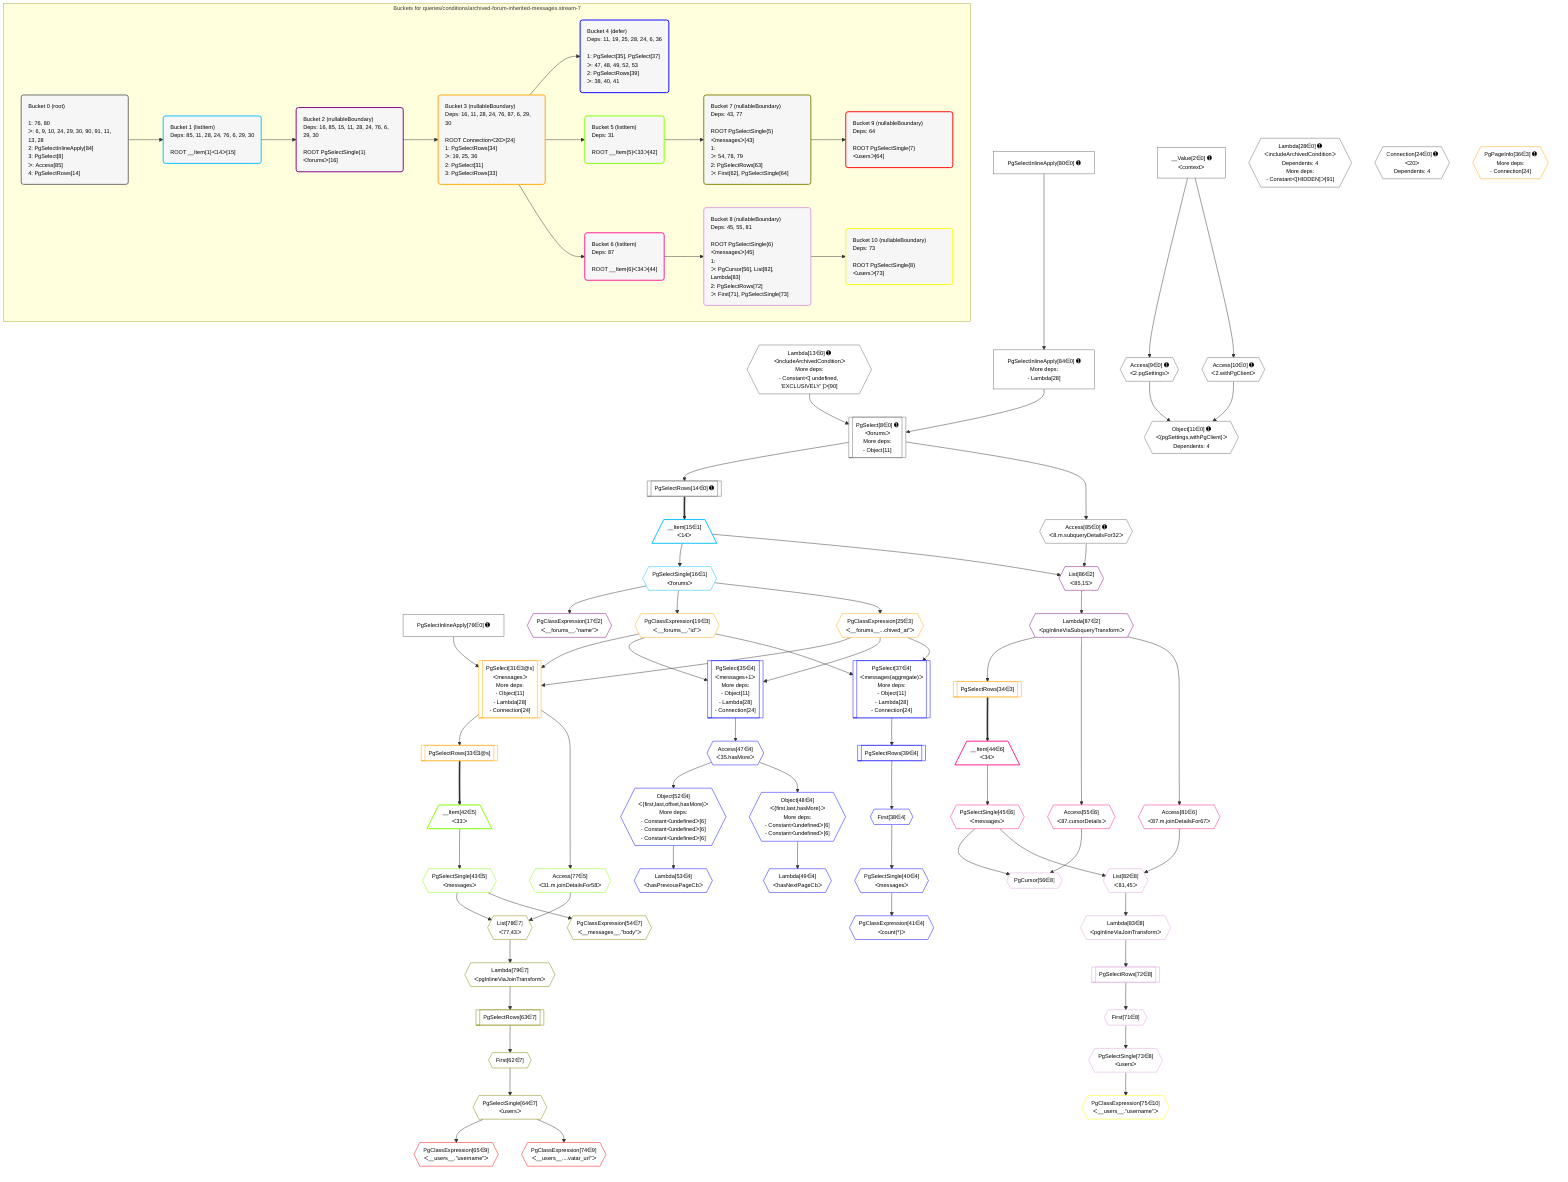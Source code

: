 %%{init: {'themeVariables': { 'fontSize': '12px'}}}%%
graph TD
    classDef path fill:#eee,stroke:#000,color:#000
    classDef plan fill:#fff,stroke-width:1px,color:#000
    classDef itemplan fill:#fff,stroke-width:2px,color:#000
    classDef unbatchedplan fill:#dff,stroke-width:1px,color:#000
    classDef sideeffectplan fill:#fcc,stroke-width:2px,color:#000
    classDef bucket fill:#f6f6f6,color:#000,stroke-width:2px,text-align:left

    subgraph "Buckets for queries/conditions/archived-forum-inherited-messages.stream-7"
    Bucket0("Bucket 0 (root)<br /><br />1: 76, 80<br />ᐳ: 6, 9, 10, 24, 29, 30, 90, 91, 11, 13, 28<br />2: PgSelectInlineApply[84]<br />3: PgSelect[8]<br />ᐳ: Access[85]<br />4: PgSelectRows[14]"):::bucket
    Bucket1("Bucket 1 (listItem)<br />Deps: 85, 11, 28, 24, 76, 6, 29, 30<br /><br />ROOT __Item{1}ᐸ14ᐳ[15]"):::bucket
    Bucket2("Bucket 2 (nullableBoundary)<br />Deps: 16, 85, 15, 11, 28, 24, 76, 6, 29, 30<br /><br />ROOT PgSelectSingle{1}ᐸforumsᐳ[16]"):::bucket
    Bucket3("Bucket 3 (nullableBoundary)<br />Deps: 16, 11, 28, 24, 76, 87, 6, 29, 30<br /><br />ROOT Connectionᐸ20ᐳ[24]<br />1: PgSelectRows[34]<br />ᐳ: 19, 25, 36<br />2: PgSelect[31]<br />3: PgSelectRows[33]"):::bucket
    Bucket4("Bucket 4 (defer)<br />Deps: 11, 19, 25, 28, 24, 6, 36<br /><br />1: PgSelect[35], PgSelect[37]<br />ᐳ: 47, 48, 49, 52, 53<br />2: PgSelectRows[39]<br />ᐳ: 38, 40, 41"):::bucket
    Bucket5("Bucket 5 (listItem)<br />Deps: 31<br /><br />ROOT __Item{5}ᐸ33ᐳ[42]"):::bucket
    Bucket6("Bucket 6 (listItem)<br />Deps: 87<br /><br />ROOT __Item{6}ᐸ34ᐳ[44]"):::bucket
    Bucket7("Bucket 7 (nullableBoundary)<br />Deps: 43, 77<br /><br />ROOT PgSelectSingle{5}ᐸmessagesᐳ[43]<br />1: <br />ᐳ: 54, 78, 79<br />2: PgSelectRows[63]<br />ᐳ: First[62], PgSelectSingle[64]"):::bucket
    Bucket8("Bucket 8 (nullableBoundary)<br />Deps: 45, 55, 81<br /><br />ROOT PgSelectSingle{6}ᐸmessagesᐳ[45]<br />1: <br />ᐳ: PgCursor[56], List[82], Lambda[83]<br />2: PgSelectRows[72]<br />ᐳ: First[71], PgSelectSingle[73]"):::bucket
    Bucket9("Bucket 9 (nullableBoundary)<br />Deps: 64<br /><br />ROOT PgSelectSingle{7}ᐸusersᐳ[64]"):::bucket
    Bucket10("Bucket 10 (nullableBoundary)<br />Deps: 73<br /><br />ROOT PgSelectSingle{8}ᐸusersᐳ[73]"):::bucket
    end
    Bucket0 --> Bucket1
    Bucket1 --> Bucket2
    Bucket2 --> Bucket3
    Bucket3 --> Bucket4 & Bucket5 & Bucket6
    Bucket5 --> Bucket7
    Bucket6 --> Bucket8
    Bucket7 --> Bucket9
    Bucket8 --> Bucket10

    %% plan dependencies
    PgSelect8[["PgSelect[8∈0] ➊<br />ᐸforumsᐳ<br />More deps:<br />- Object[11]"]]:::plan
    Lambda13{{"Lambda[13∈0] ➊<br />ᐸincludeArchivedConditionᐳ<br />More deps:<br />- Constantᐸ[ undefined, 'EXCLUSIVELY' ]ᐳ[90]"}}:::plan
    PgSelectInlineApply84["PgSelectInlineApply[84∈0] ➊<br />More deps:<br />- Lambda[28]"]:::plan
    Lambda13 & PgSelectInlineApply84 --> PgSelect8
    Object11{{"Object[11∈0] ➊<br />ᐸ{pgSettings,withPgClient}ᐳ<br />Dependents: 4"}}:::plan
    Access9{{"Access[9∈0] ➊<br />ᐸ2.pgSettingsᐳ"}}:::plan
    Access10{{"Access[10∈0] ➊<br />ᐸ2.withPgClientᐳ"}}:::plan
    Access9 & Access10 --> Object11
    PgSelectInlineApply80["PgSelectInlineApply[80∈0] ➊"]:::plan
    PgSelectInlineApply80 --> PgSelectInlineApply84
    __Value2["__Value[2∈0] ➊<br />ᐸcontextᐳ"]:::plan
    __Value2 --> Access9
    __Value2 --> Access10
    PgSelectRows14[["PgSelectRows[14∈0] ➊"]]:::plan
    PgSelect8 --> PgSelectRows14
    Lambda28{{"Lambda[28∈0] ➊<br />ᐸincludeArchivedConditionᐳ<br />Dependents: 4<br />More deps:<br />- Constantᐸ[HIDDEN]ᐳ[91]"}}:::plan
    Access85{{"Access[85∈0] ➊<br />ᐸ8.m.subqueryDetailsFor32ᐳ"}}:::plan
    PgSelect8 --> Access85
    Connection24{{"Connection[24∈0] ➊<br />ᐸ20ᐳ<br />Dependents: 4"}}:::plan
    PgSelectInlineApply76["PgSelectInlineApply[76∈0] ➊"]:::plan
    __Item15[/"__Item[15∈1]<br />ᐸ14ᐳ"\]:::itemplan
    PgSelectRows14 ==> __Item15
    PgSelectSingle16{{"PgSelectSingle[16∈1]<br />ᐸforumsᐳ"}}:::plan
    __Item15 --> PgSelectSingle16
    List86{{"List[86∈2]<br />ᐸ85,15ᐳ"}}:::plan
    Access85 & __Item15 --> List86
    PgClassExpression17{{"PgClassExpression[17∈2]<br />ᐸ__forums__.”name”ᐳ"}}:::plan
    PgSelectSingle16 --> PgClassExpression17
    Lambda87{{"Lambda[87∈2]<br />ᐸpgInlineViaSubqueryTransformᐳ"}}:::plan
    List86 --> Lambda87
    PgSelect31[["PgSelect[31∈3@s]<br />ᐸmessagesᐳ<br />More deps:<br />- Object[11]<br />- Lambda[28]<br />- Connection[24]"]]:::plan
    PgClassExpression19{{"PgClassExpression[19∈3]<br />ᐸ__forums__.”id”ᐳ"}}:::plan
    PgClassExpression25{{"PgClassExpression[25∈3]<br />ᐸ__forums__...chived_at”ᐳ"}}:::plan
    PgClassExpression19 & PgClassExpression25 & PgSelectInlineApply76 --> PgSelect31
    PgSelectSingle16 --> PgClassExpression19
    PgSelectSingle16 --> PgClassExpression25
    PgSelectRows33[["PgSelectRows[33∈3@s]"]]:::plan
    PgSelect31 --> PgSelectRows33
    PgSelectRows34[["PgSelectRows[34∈3]"]]:::plan
    Lambda87 --> PgSelectRows34
    PgPageInfo36{{"PgPageInfo[36∈3] ➊<br />More deps:<br />- Connection[24]"}}:::plan
    PgSelect35[["PgSelect[35∈4]<br />ᐸmessages+1ᐳ<br />More deps:<br />- Object[11]<br />- Lambda[28]<br />- Connection[24]"]]:::plan
    PgClassExpression19 & PgClassExpression25 --> PgSelect35
    PgSelect37[["PgSelect[37∈4]<br />ᐸmessages(aggregate)ᐳ<br />More deps:<br />- Object[11]<br />- Lambda[28]<br />- Connection[24]"]]:::plan
    PgClassExpression19 & PgClassExpression25 --> PgSelect37
    Object52{{"Object[52∈4]<br />ᐸ{first,last,offset,hasMore}ᐳ<br />More deps:<br />- Constantᐸundefinedᐳ[6]<br />- Constantᐸundefinedᐳ[6]<br />- Constantᐸundefinedᐳ[6]"}}:::plan
    Access47{{"Access[47∈4]<br />ᐸ35.hasMoreᐳ"}}:::plan
    Access47 --> Object52
    Object48{{"Object[48∈4]<br />ᐸ{first,last,hasMore}ᐳ<br />More deps:<br />- Constantᐸundefinedᐳ[6]<br />- Constantᐸundefinedᐳ[6]"}}:::plan
    Access47 --> Object48
    First38{{"First[38∈4]"}}:::plan
    PgSelectRows39[["PgSelectRows[39∈4]"]]:::plan
    PgSelectRows39 --> First38
    PgSelect37 --> PgSelectRows39
    PgSelectSingle40{{"PgSelectSingle[40∈4]<br />ᐸmessagesᐳ"}}:::plan
    First38 --> PgSelectSingle40
    PgClassExpression41{{"PgClassExpression[41∈4]<br />ᐸcount(*)ᐳ"}}:::plan
    PgSelectSingle40 --> PgClassExpression41
    PgSelect35 --> Access47
    Lambda49{{"Lambda[49∈4]<br />ᐸhasNextPageCbᐳ"}}:::plan
    Object48 --> Lambda49
    Lambda53{{"Lambda[53∈4]<br />ᐸhasPreviousPageCbᐳ"}}:::plan
    Object52 --> Lambda53
    __Item42[/"__Item[42∈5]<br />ᐸ33ᐳ"\]:::itemplan
    PgSelectRows33 ==> __Item42
    PgSelectSingle43{{"PgSelectSingle[43∈5]<br />ᐸmessagesᐳ"}}:::plan
    __Item42 --> PgSelectSingle43
    Access77{{"Access[77∈5]<br />ᐸ31.m.joinDetailsFor58ᐳ"}}:::plan
    PgSelect31 --> Access77
    __Item44[/"__Item[44∈6]<br />ᐸ34ᐳ"\]:::itemplan
    PgSelectRows34 ==> __Item44
    PgSelectSingle45{{"PgSelectSingle[45∈6]<br />ᐸmessagesᐳ"}}:::plan
    __Item44 --> PgSelectSingle45
    Access55{{"Access[55∈6]<br />ᐸ87.cursorDetailsᐳ"}}:::plan
    Lambda87 --> Access55
    Access81{{"Access[81∈6]<br />ᐸ87.m.joinDetailsFor67ᐳ"}}:::plan
    Lambda87 --> Access81
    List78{{"List[78∈7]<br />ᐸ77,43ᐳ"}}:::plan
    Access77 & PgSelectSingle43 --> List78
    PgClassExpression54{{"PgClassExpression[54∈7]<br />ᐸ__messages__.”body”ᐳ"}}:::plan
    PgSelectSingle43 --> PgClassExpression54
    First62{{"First[62∈7]"}}:::plan
    PgSelectRows63[["PgSelectRows[63∈7]"]]:::plan
    PgSelectRows63 --> First62
    Lambda79{{"Lambda[79∈7]<br />ᐸpgInlineViaJoinTransformᐳ"}}:::plan
    Lambda79 --> PgSelectRows63
    PgSelectSingle64{{"PgSelectSingle[64∈7]<br />ᐸusersᐳ"}}:::plan
    First62 --> PgSelectSingle64
    List78 --> Lambda79
    PgCursor56{{"PgCursor[56∈8]"}}:::plan
    PgSelectSingle45 & Access55 --> PgCursor56
    List82{{"List[82∈8]<br />ᐸ81,45ᐳ"}}:::plan
    Access81 & PgSelectSingle45 --> List82
    First71{{"First[71∈8]"}}:::plan
    PgSelectRows72[["PgSelectRows[72∈8]"]]:::plan
    PgSelectRows72 --> First71
    Lambda83{{"Lambda[83∈8]<br />ᐸpgInlineViaJoinTransformᐳ"}}:::plan
    Lambda83 --> PgSelectRows72
    PgSelectSingle73{{"PgSelectSingle[73∈8]<br />ᐸusersᐳ"}}:::plan
    First71 --> PgSelectSingle73
    List82 --> Lambda83
    PgClassExpression65{{"PgClassExpression[65∈9]<br />ᐸ__users__.”username”ᐳ"}}:::plan
    PgSelectSingle64 --> PgClassExpression65
    PgClassExpression74{{"PgClassExpression[74∈9]<br />ᐸ__users__....vatar_url”ᐳ"}}:::plan
    PgSelectSingle64 --> PgClassExpression74
    PgClassExpression75{{"PgClassExpression[75∈10]<br />ᐸ__users__.”username”ᐳ"}}:::plan
    PgSelectSingle73 --> PgClassExpression75

    %% define steps
    classDef bucket0 stroke:#696969
    class Bucket0,__Value2,PgSelect8,Access9,Access10,Object11,Lambda13,PgSelectRows14,Connection24,Lambda28,PgSelectInlineApply76,PgSelectInlineApply80,PgSelectInlineApply84,Access85 bucket0
    classDef bucket1 stroke:#00bfff
    class Bucket1,__Item15,PgSelectSingle16 bucket1
    classDef bucket2 stroke:#7f007f
    class Bucket2,PgClassExpression17,List86,Lambda87 bucket2
    classDef bucket3 stroke:#ffa500
    class Bucket3,PgClassExpression19,PgClassExpression25,PgSelect31,PgSelectRows33,PgSelectRows34,PgPageInfo36 bucket3
    classDef bucket4 stroke:#0000ff
    class Bucket4,PgSelect35,PgSelect37,First38,PgSelectRows39,PgSelectSingle40,PgClassExpression41,Access47,Object48,Lambda49,Object52,Lambda53 bucket4
    classDef bucket5 stroke:#7fff00
    class Bucket5,__Item42,PgSelectSingle43,Access77 bucket5
    classDef bucket6 stroke:#ff1493
    class Bucket6,__Item44,PgSelectSingle45,Access55,Access81 bucket6
    classDef bucket7 stroke:#808000
    class Bucket7,PgClassExpression54,First62,PgSelectRows63,PgSelectSingle64,List78,Lambda79 bucket7
    classDef bucket8 stroke:#dda0dd
    class Bucket8,PgCursor56,First71,PgSelectRows72,PgSelectSingle73,List82,Lambda83 bucket8
    classDef bucket9 stroke:#ff0000
    class Bucket9,PgClassExpression65,PgClassExpression74 bucket9
    classDef bucket10 stroke:#ffff00
    class Bucket10,PgClassExpression75 bucket10